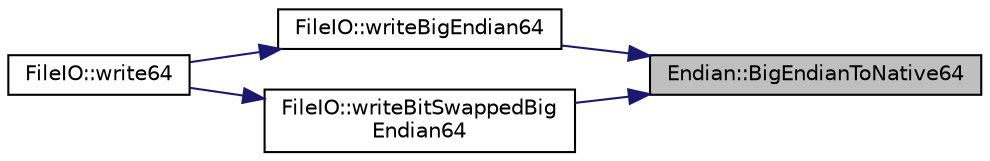 digraph "Endian::BigEndianToNative64"
{
 // INTERACTIVE_SVG=YES
 // LATEX_PDF_SIZE
  edge [fontname="Helvetica",fontsize="10",labelfontname="Helvetica",labelfontsize="10"];
  node [fontname="Helvetica",fontsize="10",shape=record];
  rankdir="RL";
  Node1 [label="Endian::BigEndianToNative64",height=0.2,width=0.4,color="black", fillcolor="grey75", style="filled", fontcolor="black",tooltip=" "];
  Node1 -> Node2 [dir="back",color="midnightblue",fontsize="10",style="solid",fontname="Helvetica"];
  Node2 [label="FileIO::writeBigEndian64",height=0.2,width=0.4,color="black", fillcolor="white", style="filled",URL="$namespaceFileIO.html#a372e3a89b4f2ea72d70df9a6b4179a4b",tooltip=" "];
  Node2 -> Node3 [dir="back",color="midnightblue",fontsize="10",style="solid",fontname="Helvetica"];
  Node3 [label="FileIO::write64",height=0.2,width=0.4,color="black", fillcolor="white", style="filled",URL="$namespaceFileIO.html#a893970325dbe166fd080b186290c4902",tooltip=" "];
  Node1 -> Node4 [dir="back",color="midnightblue",fontsize="10",style="solid",fontname="Helvetica"];
  Node4 [label="FileIO::writeBitSwappedBig\lEndian64",height=0.2,width=0.4,color="black", fillcolor="white", style="filled",URL="$namespaceFileIO.html#a8da32dd4ed25628ef4e57fe04bc95699",tooltip=" "];
  Node4 -> Node3 [dir="back",color="midnightblue",fontsize="10",style="solid",fontname="Helvetica"];
}
